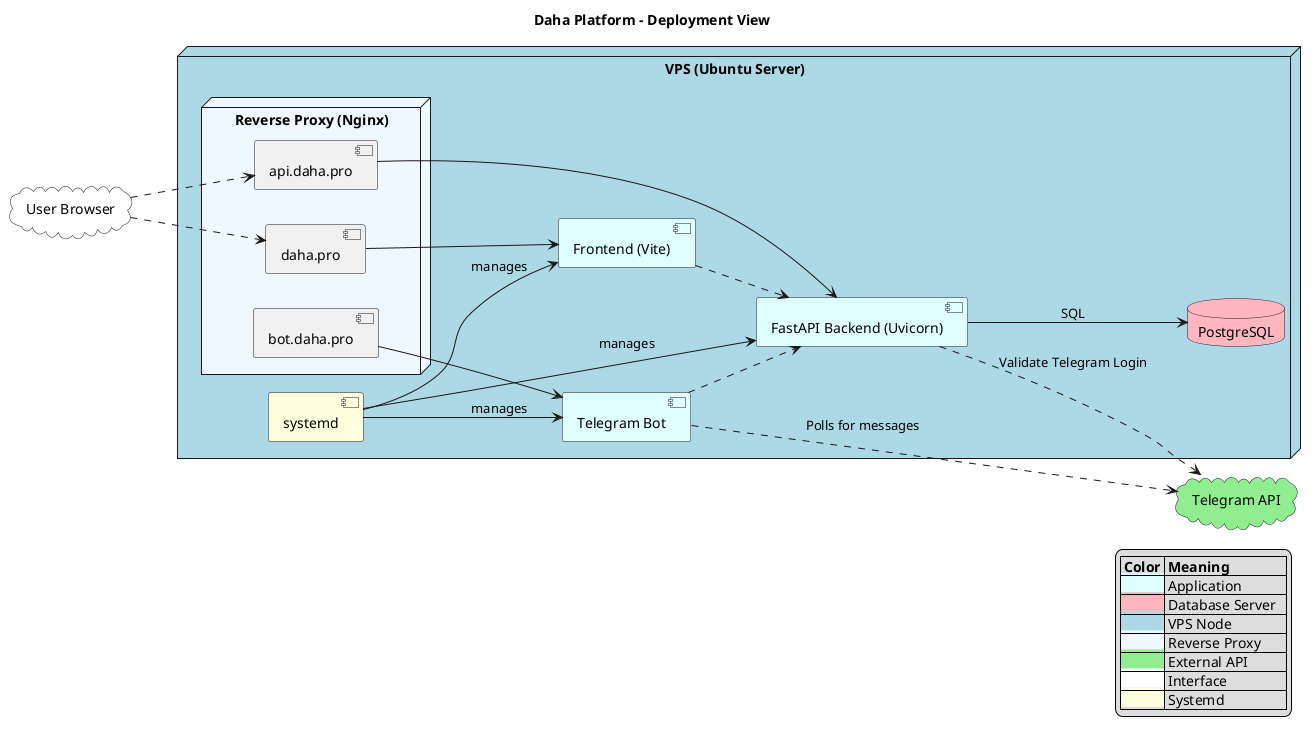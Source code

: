 @startuml DahaPlatformDeployment

title Daha Platform - Deployment View

left to right direction

node "VPS (Ubuntu Server)" #LightBlue {

  component "systemd" as systemd #LightYellow
  
  component "Frontend (Vite)" as frontend #LightCyan
  component "FastAPI Backend (Uvicorn)" as backend #LightCyan
  database "PostgreSQL" as db #LightPink
  component "Telegram Bot" as bot #LightCyan
  
  node "Reverse Proxy (Nginx)" #AliceBlue {
    [daha.pro] --> frontend
    [api.daha.pro] --> backend
    [bot.daha.pro] --> bot
  }
  
  systemd --> frontend : manages
  systemd --> backend : manages
  systemd --> bot : manages

}

cloud "Telegram API" as telegram_api #LightGreen
cloud "User Browser" as user #White

user ..> [daha.pro]
user ..> [api.daha.pro]

frontend .right.> backend

bot ..> backend
backend ..> telegram_api : Validate Telegram Login
bot ..> telegram_api : Polls for messages
backend --> db : SQL

legend right
|= Color |= Meaning           |
|<back:LightCyan>            </back>| Application       |
|<back:LightPink>            </back>| Database Server   |
|<back:LightBlue>            </back>| VPS Node          |
|<back:AliceBlue>            </back>| Reverse Proxy     |
|<back:LightGreen>            </back>| External API     |
|<back:White>            </back>| Interface         |
|<back:LightYellow>            </back>| Systemd     |
endlegend

@enduml
